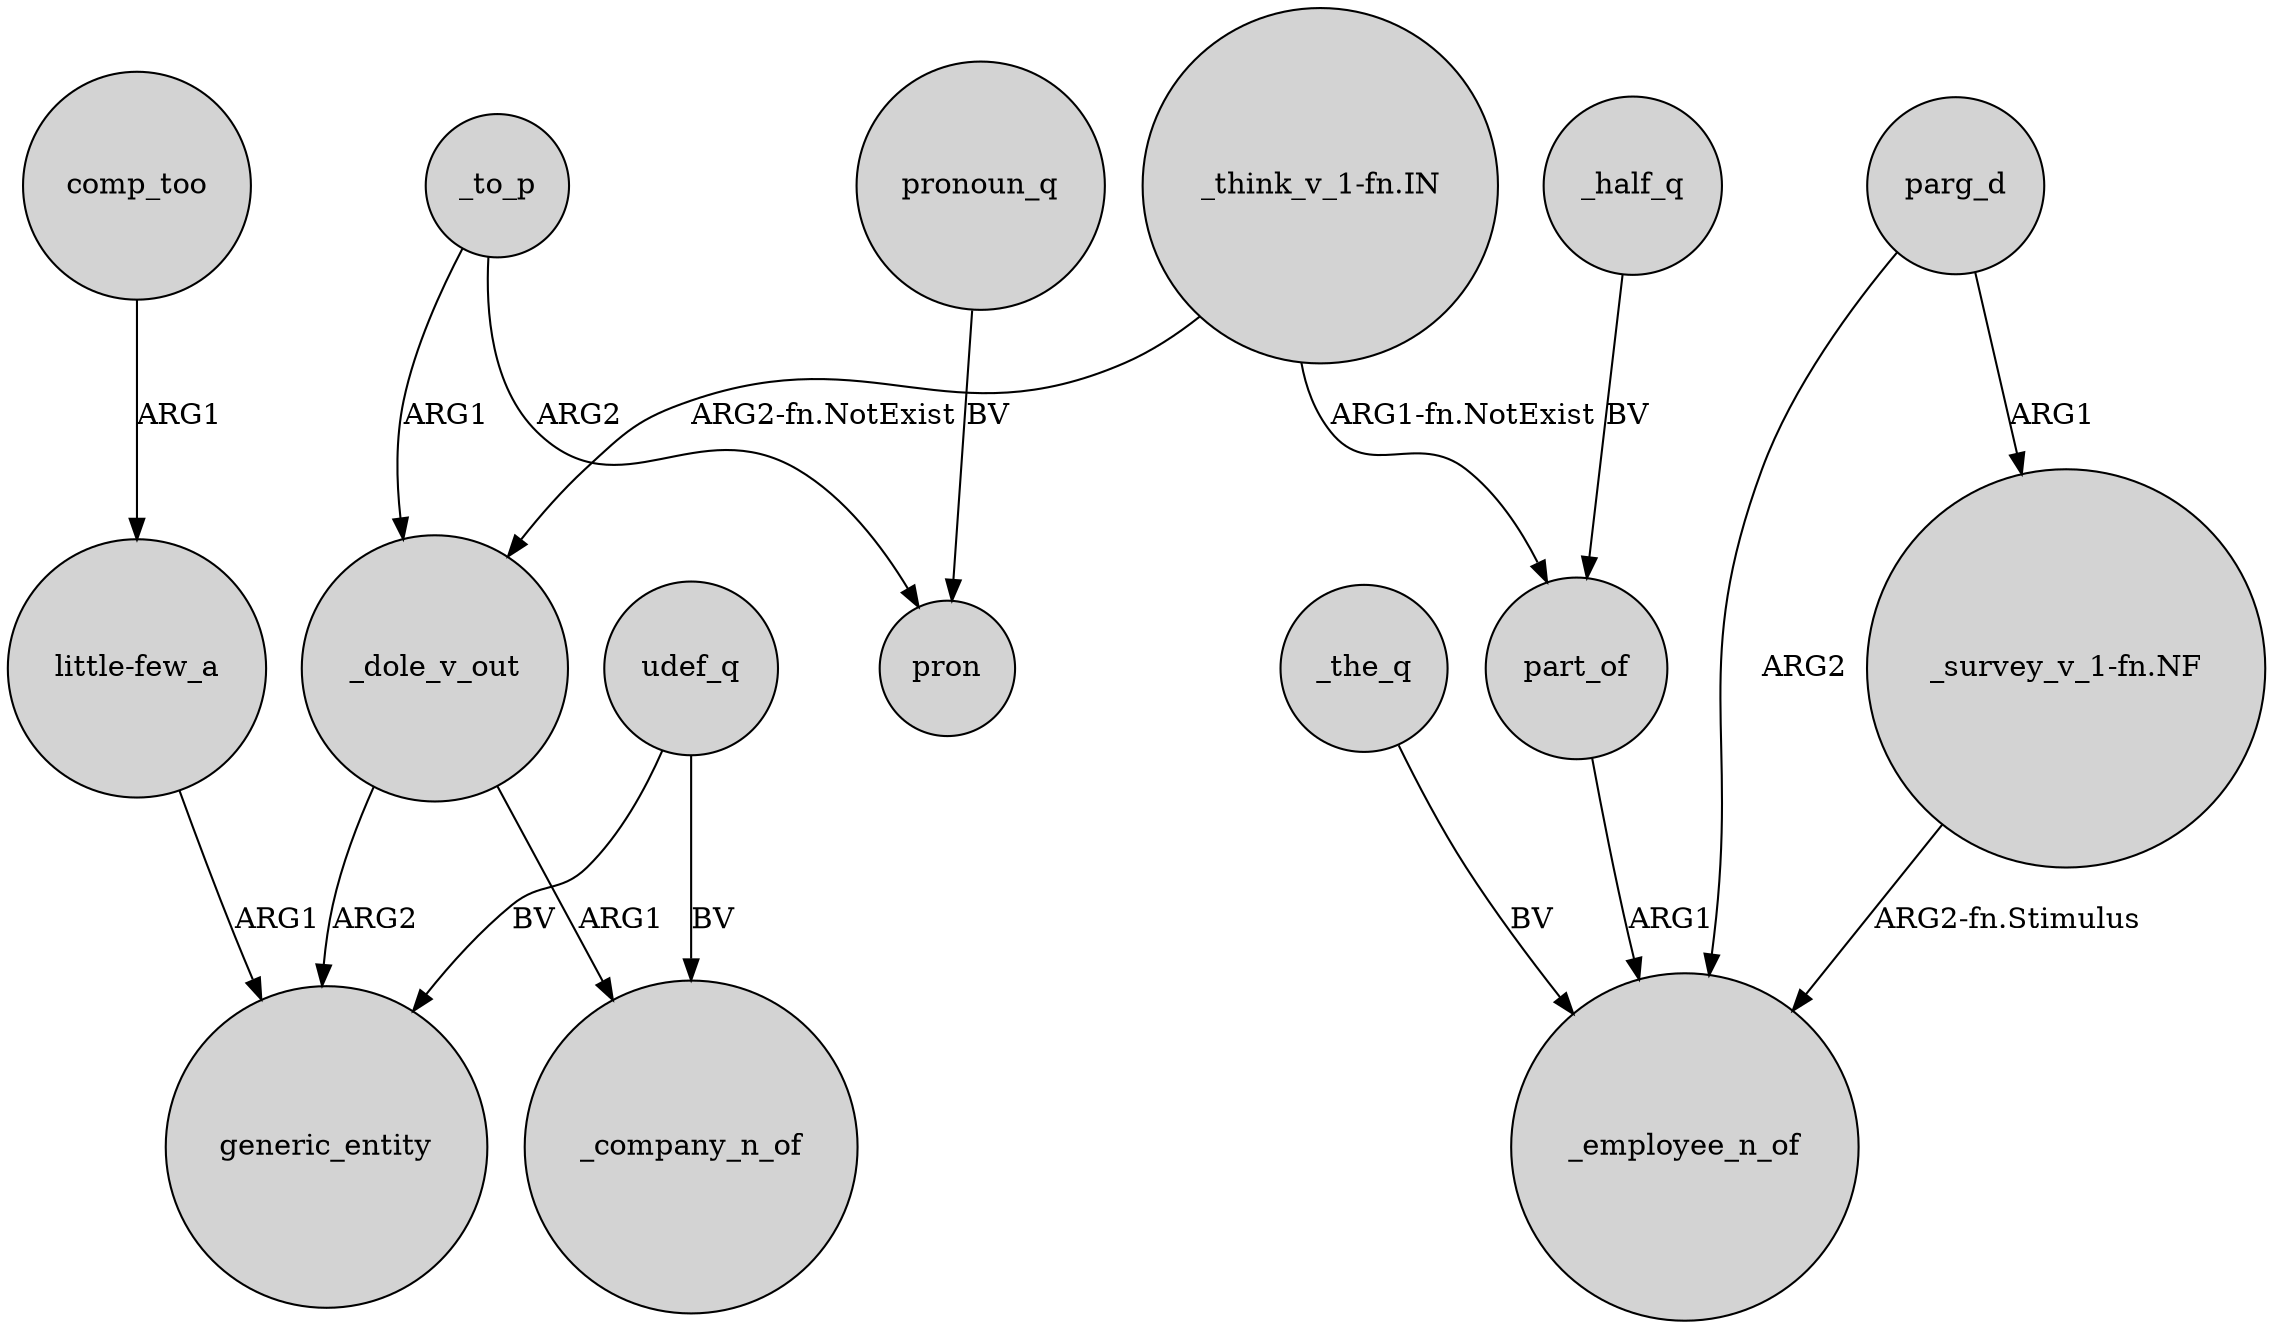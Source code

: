 digraph {
	node [shape=circle style=filled]
	comp_too -> "little-few_a" [label=ARG1]
	"_think_v_1-fn.IN" -> part_of [label="ARG1-fn.NotExist"]
	"_think_v_1-fn.IN" -> _dole_v_out [label="ARG2-fn.NotExist"]
	part_of -> _employee_n_of [label=ARG1]
	udef_q -> generic_entity [label=BV]
	udef_q -> _company_n_of [label=BV]
	_dole_v_out -> _company_n_of [label=ARG1]
	_dole_v_out -> generic_entity [label=ARG2]
	_half_q -> part_of [label=BV]
	parg_d -> _employee_n_of [label=ARG2]
	_to_p -> _dole_v_out [label=ARG1]
	parg_d -> "_survey_v_1-fn.NF" [label=ARG1]
	_to_p -> pron [label=ARG2]
	"_survey_v_1-fn.NF" -> _employee_n_of [label="ARG2-fn.Stimulus"]
	"little-few_a" -> generic_entity [label=ARG1]
	_the_q -> _employee_n_of [label=BV]
	pronoun_q -> pron [label=BV]
}
